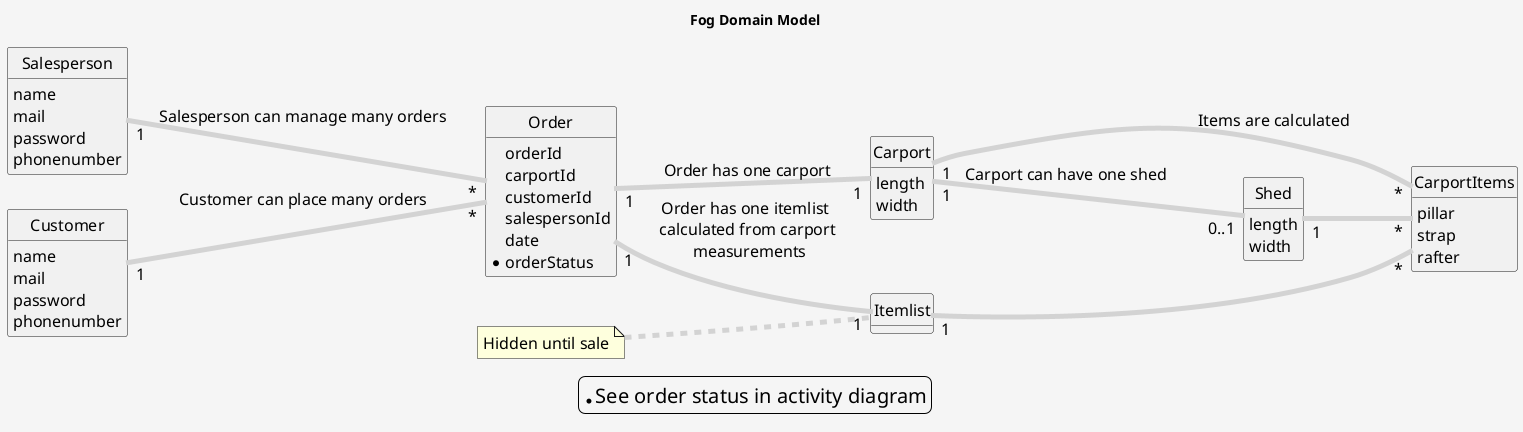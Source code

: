 @startuml
'https://plantuml.com/class-diagram



left to right direction
skinparam BackgroundColor #f5f5f5
skinparam style strictuml
skinparam DefaultFontSize 16
skinparam DefaultFontStyle bold
skinparam ArrowColor #lightgrey
skinparam ArrowThickness 5
hide methods
hide circle
hide empty

<style>
legend {
    BackgroundColor #f5f5f5
    FontColor black
    FontSize 20
}

.p {
    FontColor black
}
</style>


Title Fog Domain Model


class Salesperson {
    name
    mail
    password
    phonenumber
}


legend *See order status in activity diagram


class Customer{
    name
    mail
    password
    phonenumber
}

class Order {
    orderId
    carportId
    customerId
    salespersonId
    date
    *orderStatus
}

class Carport {
    length
    width
}

class CarportItems {
    pillar
    strap
    rafter
}

class Shed {
    length
    width
}


class Itemlist {

}


note left: Hidden until sale


Customer "1"--"*" Order : Customer can place many orders
Order "1"--"1" Carport : Order has one carport
Carport "1"--"0..1" Shed : Carport can have one shed
Itemlist "1"--"*" CarportItems
Salesperson "1"--"*"  Order: Salesperson can manage many orders
Order "1"--"1" Itemlist : Order has one itemlist \n calculated from carport \n measurements
Carport "1"--"*" CarportItems : Items are calculated
Shed "1"--"*" CarportItems


@enduml